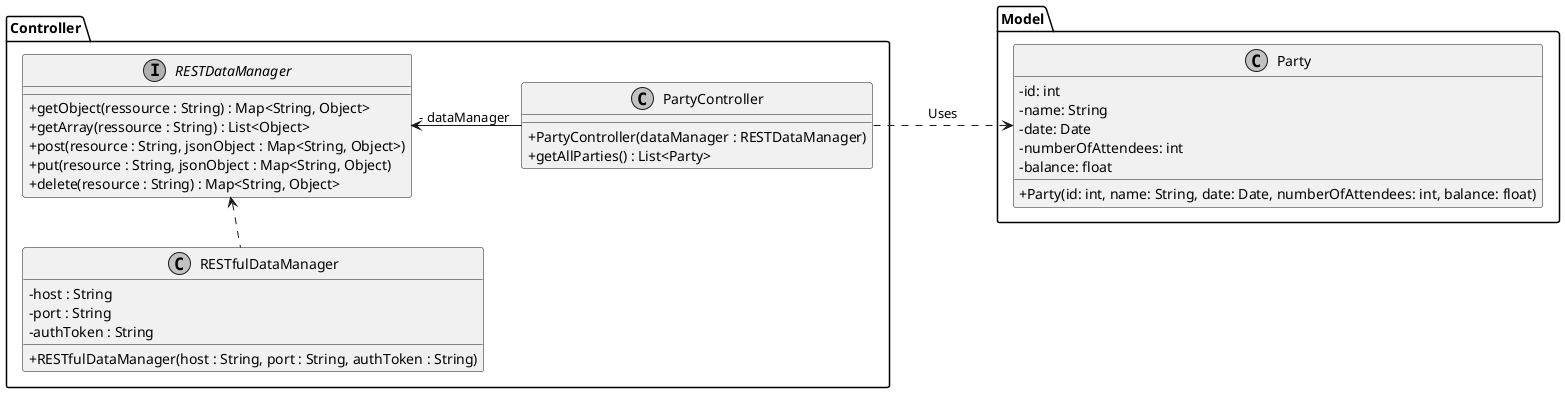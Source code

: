 @startuml
skinparam monochrome true
skinparam classAttributeIconSize 0
skinparam nodesep 110
skinparam ranksep 10

package Model {
	class Party {
		- id: int
		- name: String
		- date: Date
		- numberOfAttendees: int
		- balance: float
		+ Party(id: int, name: String, date: Date, numberOfAttendees: int, balance: float)
	}
}

package Controller {
	interface RESTDataManager {
		+ getObject(ressource : String) : Map<String, Object>
		+ getArray(ressource : String) : List<Object>
		+ post(resource : String, jsonObject : Map<String, Object>)
		+ put(resource : String, jsonObject : Map<String, Object)
		+ delete(resource : String) : Map<String, Object>
	}

	class RESTfulDataManager {
		- host : String
		- port : String
		- authToken : String
		+ RESTfulDataManager(host : String, port : String, authToken : String)
	}

	RESTDataManager <.. RESTfulDataManager
		

	class PartyController{
		+ PartyController(dataManager : RESTDataManager)
		+ getAllParties() : List<Party>
	}

	RESTDataManager "- dataManager" <- PartyController
}

Party <. PartyController : Uses

@enduml

